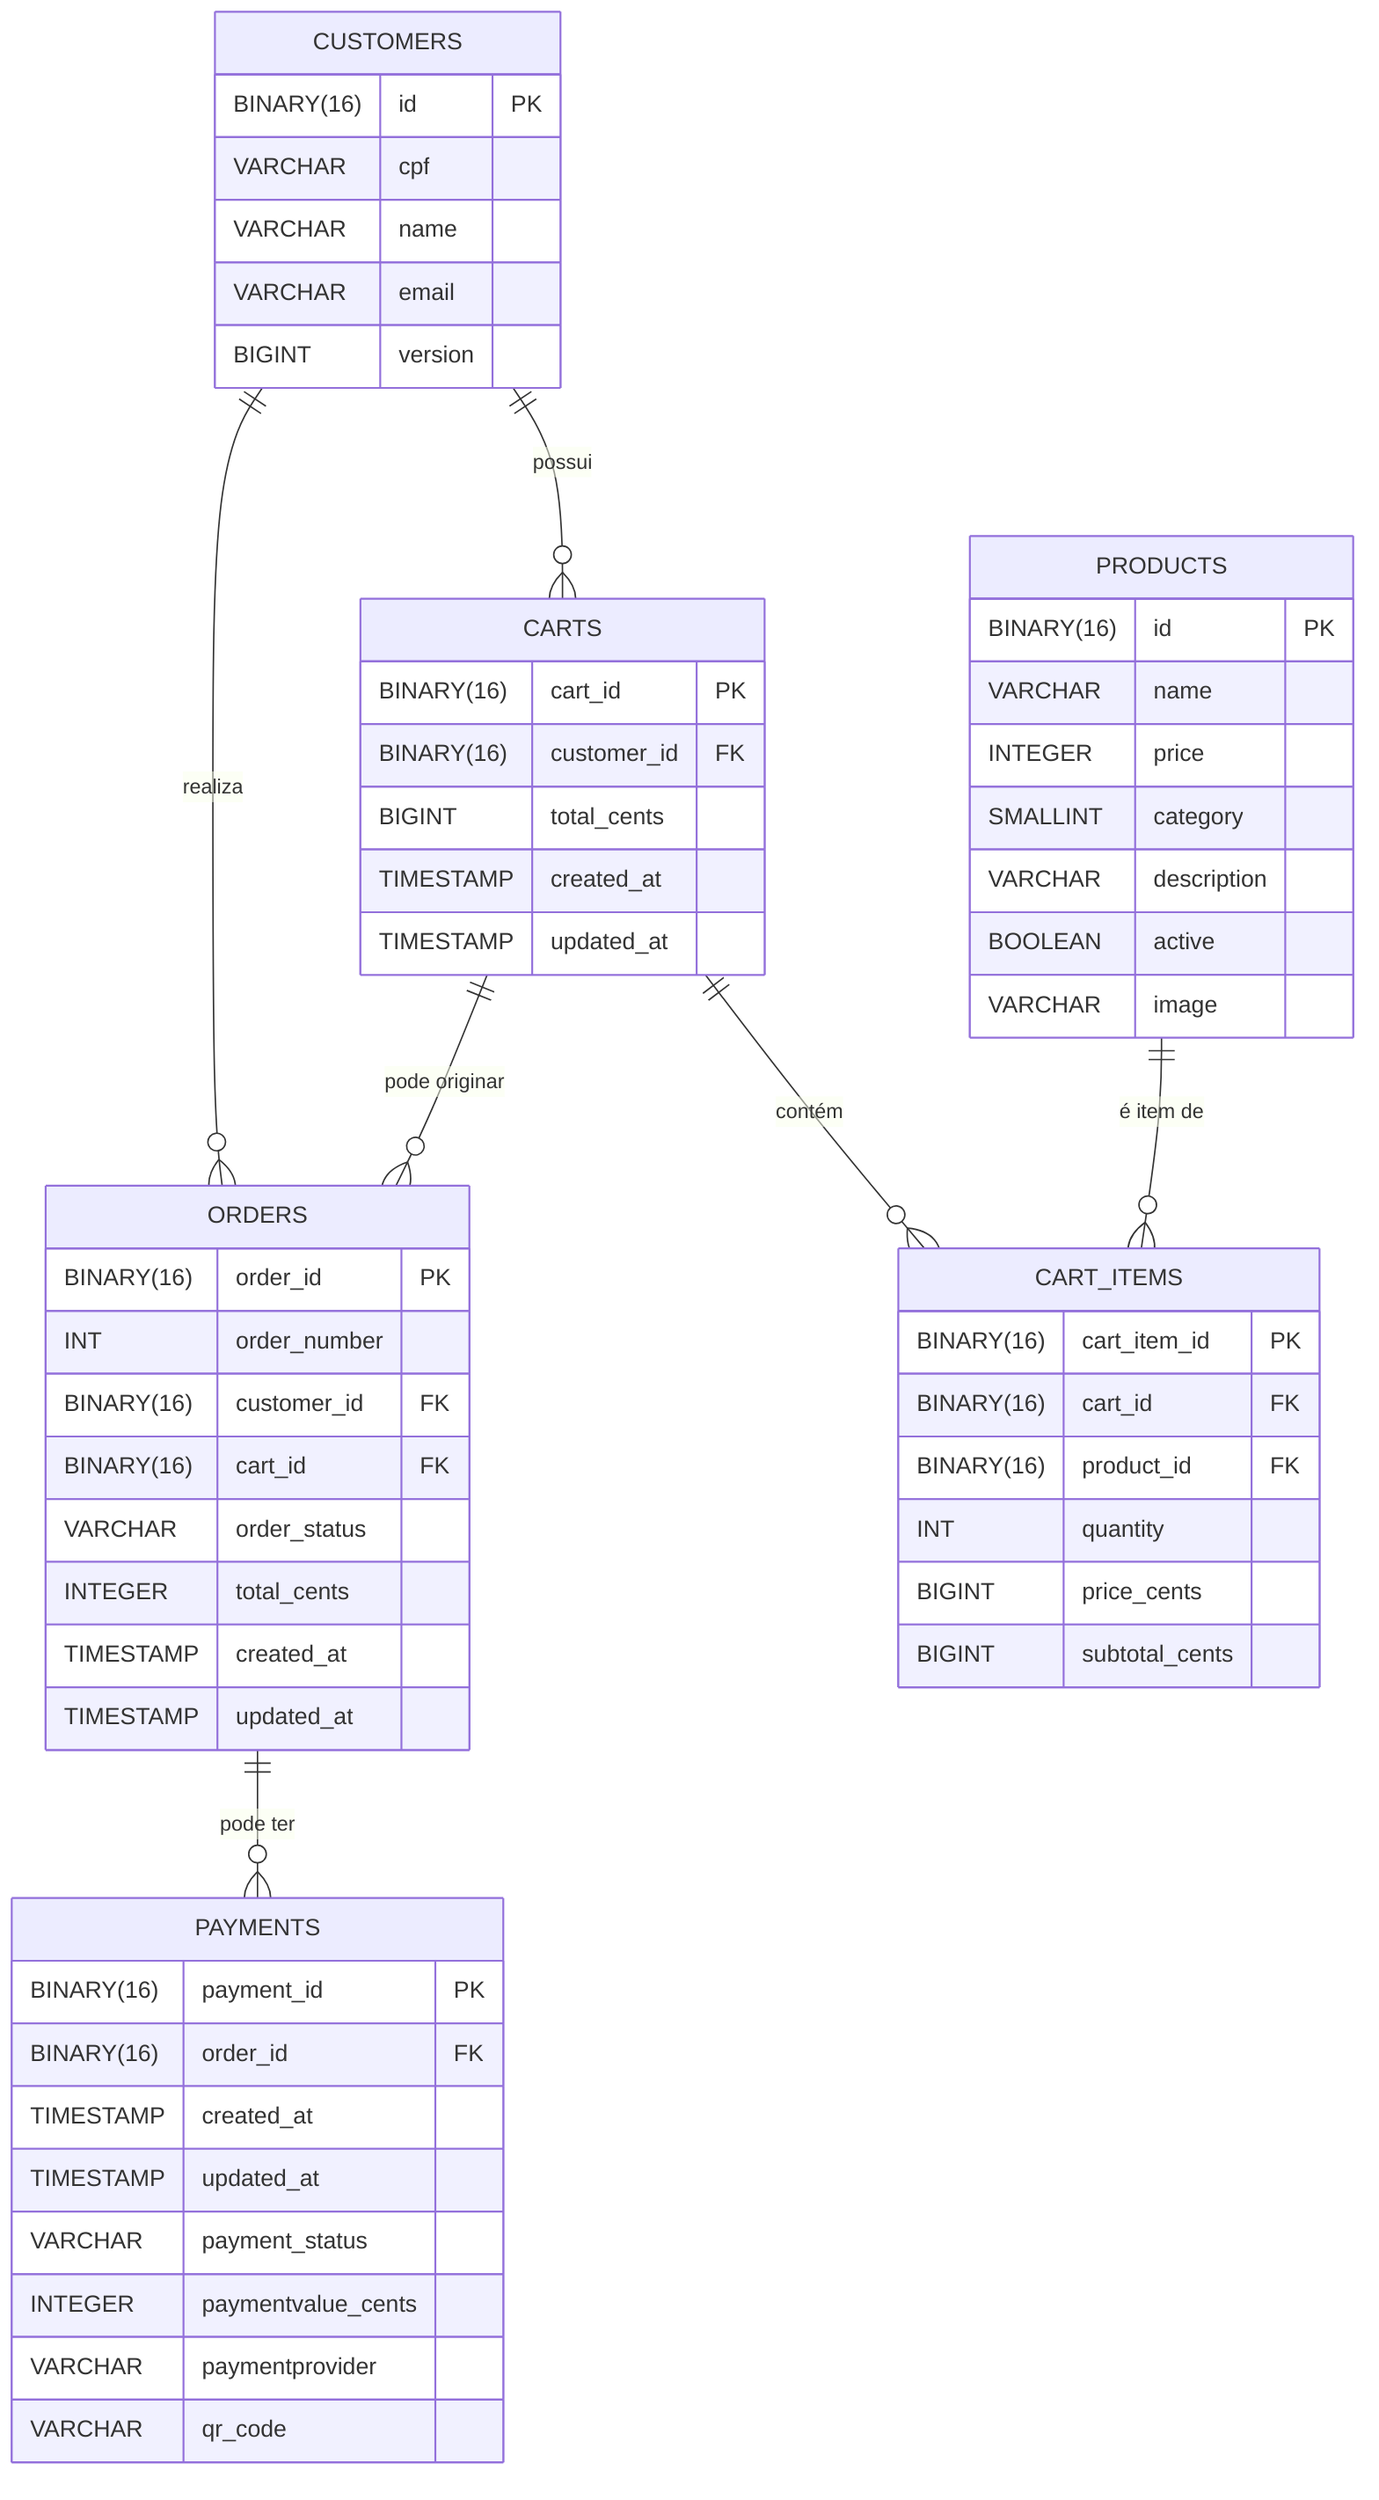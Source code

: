 erDiagram
    CUSTOMERS ||--o{ CARTS : "possui"
    CUSTOMERS ||--o{ ORDERS : "realiza"
    CARTS ||--o{ CART_ITEMS : "contém"
    PRODUCTS ||--o{ CART_ITEMS : "é item de"
    CARTS ||--o{ ORDERS : "pode originar"
    ORDERS ||--o{ PAYMENTS : "pode ter"
    
    CUSTOMERS {
        BINARY(16) id PK
        VARCHAR cpf
        VARCHAR name
        VARCHAR email
        BIGINT version
    }
    CARTS {
        BINARY(16) cart_id PK
        BINARY(16) customer_id FK
        BIGINT total_cents
        TIMESTAMP created_at
        TIMESTAMP updated_at
    }
    CART_ITEMS {
        BINARY(16) cart_item_id PK
        BINARY(16) cart_id FK
        BINARY(16) product_id FK
        INT quantity
        BIGINT price_cents
        BIGINT subtotal_cents
    }
    PRODUCTS {
        BINARY(16) id PK
        VARCHAR name
        INTEGER price
        SMALLINT category
        VARCHAR description
        BOOLEAN active
        VARCHAR image
    }
    ORDERS {
        BINARY(16) order_id PK
        INT order_number
        BINARY(16) customer_id FK
        BINARY(16) cart_id FK
        VARCHAR order_status
        INTEGER total_cents
        TIMESTAMP created_at
        TIMESTAMP updated_at
    }

    PAYMENTS {
        BINARY(16) payment_id PK
        BINARY(16) order_id FK
        TIMESTAMP created_at
        TIMESTAMP updated_at
        VARCHAR payment_status
        INTEGER paymentvalue_cents
        VARCHAR paymentprovider
        VARCHAR qr_code
    }